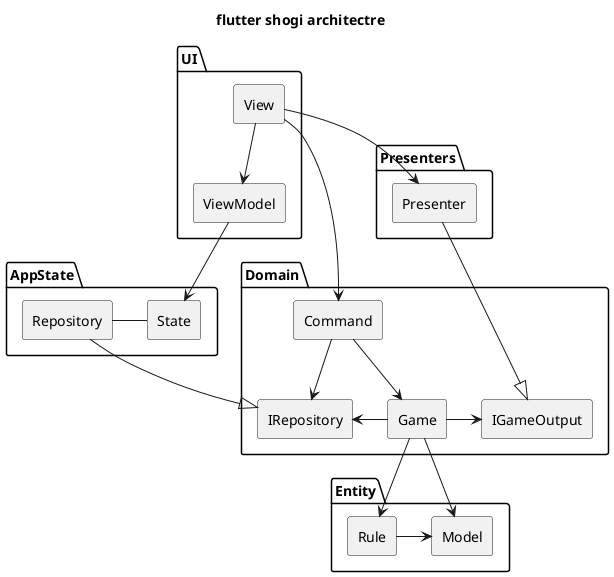 @startuml

title flutter shogi architectre


package Entity{
    rectangle Model
    rectangle Rule
}

package Domain{
    rectangle Command
    rectangle Game
    rectangle IGameOutput
    rectangle IRepository
}

package UI{
    rectangle View
    rectangle ViewModel
}

package AppState{
    rectangle State
    rectangle Repository
}

package Presenters{
    rectangle Presenter
}


View --> Command
View --> ViewModel
View --> Presenter
Command --> Game
Command -> IRepository
Game -> IRepository

Game -> IGameOutput
ViewModel --> State

Presenter -|> IGameOutput
Repository --|> IRepository
Repository - State

Rule -> Model
Game --> Model
Game --> Rule
'https://plantuml.com/deployment-diagram
'
'actor actor
'actor/ "actor/"
'agent agent
'artifact artifact
'boundary boundary
'card card
'circle circle
'cloud cloud
'collections collections
'component component
'control control
'database database
'entity entity
'file file
'folder folder
'frame frame
'interface interface
'label label
'node node
'package package
'queue queue
'rectangle rectangle
'stack stack
'storage storage
'usecase usecase
'usecase/ "usecase/"
@enduml